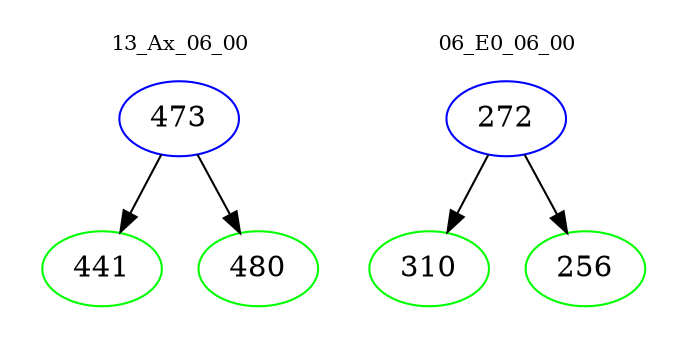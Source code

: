 digraph{
subgraph cluster_0 {
color = white
label = "13_Ax_06_00";
fontsize=10;
T0_473 [label="473", color="blue"]
T0_473 -> T0_441 [color="black"]
T0_441 [label="441", color="green"]
T0_473 -> T0_480 [color="black"]
T0_480 [label="480", color="green"]
}
subgraph cluster_1 {
color = white
label = "06_E0_06_00";
fontsize=10;
T1_272 [label="272", color="blue"]
T1_272 -> T1_310 [color="black"]
T1_310 [label="310", color="green"]
T1_272 -> T1_256 [color="black"]
T1_256 [label="256", color="green"]
}
}
